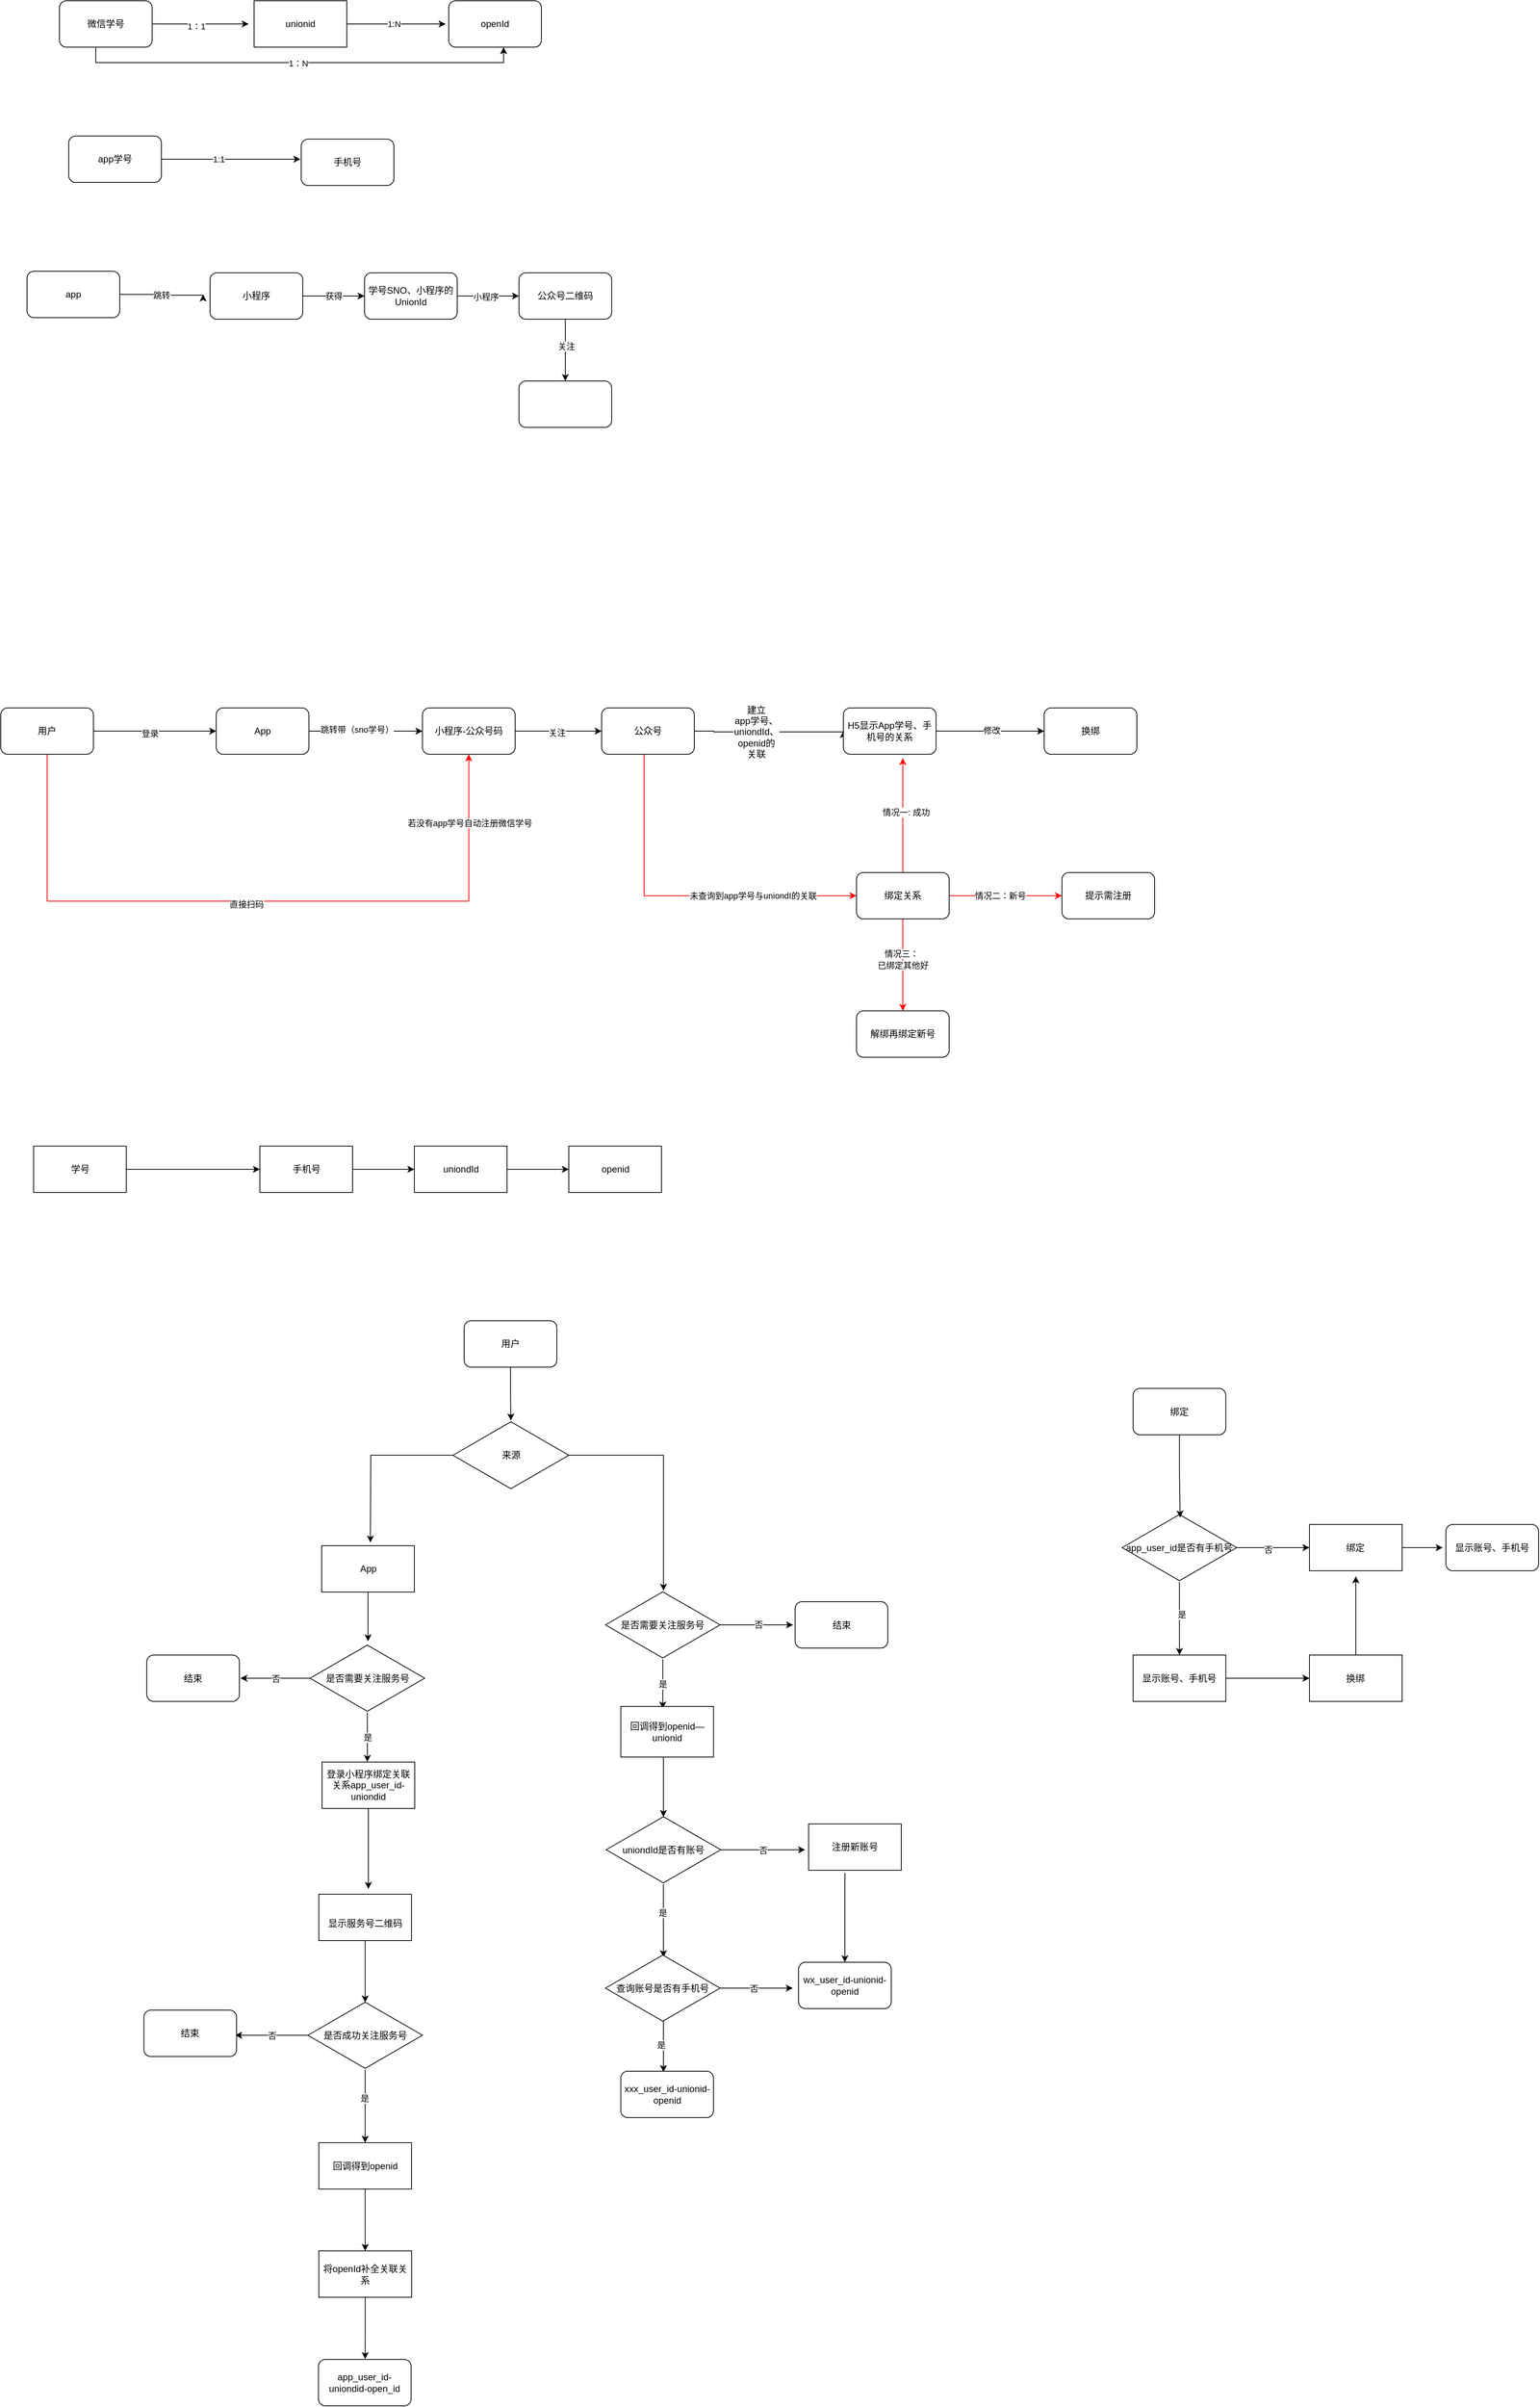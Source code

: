 <mxfile version="24.4.9" type="github">
  <diagram name="第 1 页" id="so2a-fZOwkQ3VGi0FD7v">
    <mxGraphModel dx="1647" dy="1293" grid="0" gridSize="10" guides="1" tooltips="1" connect="1" arrows="1" fold="1" page="0" pageScale="1" pageWidth="827" pageHeight="1169" math="0" shadow="0">
      <root>
        <mxCell id="0" />
        <mxCell id="1" parent="0" />
        <mxCell id="1Soqwje3NpvlHoM93TKd-3" value="跳转" style="edgeStyle=orthogonalEdgeStyle;rounded=0;orthogonalLoop=1;jettySize=auto;html=1;" parent="1" source="1Soqwje3NpvlHoM93TKd-1" edge="1">
          <mxGeometry relative="1" as="geometry">
            <mxPoint x="268" y="200" as="targetPoint" />
            <Array as="points">
              <mxPoint x="208" y="200" />
              <mxPoint x="208" y="201" />
            </Array>
          </mxGeometry>
        </mxCell>
        <mxCell id="1Soqwje3NpvlHoM93TKd-1" value="app" style="rounded=1;whiteSpace=wrap;html=1;" parent="1" vertex="1">
          <mxGeometry x="40" y="170" width="120" height="60" as="geometry" />
        </mxCell>
        <mxCell id="1Soqwje3NpvlHoM93TKd-5" value="获得" style="edgeStyle=orthogonalEdgeStyle;rounded=0;orthogonalLoop=1;jettySize=auto;html=1;" parent="1" source="1Soqwje3NpvlHoM93TKd-2" target="1Soqwje3NpvlHoM93TKd-4" edge="1">
          <mxGeometry relative="1" as="geometry" />
        </mxCell>
        <mxCell id="1Soqwje3NpvlHoM93TKd-2" value="小程序" style="rounded=1;whiteSpace=wrap;html=1;" parent="1" vertex="1">
          <mxGeometry x="277" y="172" width="120" height="60" as="geometry" />
        </mxCell>
        <mxCell id="1Soqwje3NpvlHoM93TKd-7" value="" style="edgeStyle=orthogonalEdgeStyle;rounded=0;orthogonalLoop=1;jettySize=auto;html=1;" parent="1" source="1Soqwje3NpvlHoM93TKd-4" target="1Soqwje3NpvlHoM93TKd-6" edge="1">
          <mxGeometry relative="1" as="geometry" />
        </mxCell>
        <mxCell id="1Soqwje3NpvlHoM93TKd-8" value="小程序" style="edgeLabel;html=1;align=center;verticalAlign=middle;resizable=0;points=[];" parent="1Soqwje3NpvlHoM93TKd-7" vertex="1" connectable="0">
          <mxGeometry x="-0.075" y="-1" relative="1" as="geometry">
            <mxPoint as="offset" />
          </mxGeometry>
        </mxCell>
        <mxCell id="1Soqwje3NpvlHoM93TKd-4" value="学号SNO、小程序的UnionId" style="whiteSpace=wrap;html=1;rounded=1;" parent="1" vertex="1">
          <mxGeometry x="477" y="172" width="120" height="60" as="geometry" />
        </mxCell>
        <mxCell id="1Soqwje3NpvlHoM93TKd-10" value="" style="edgeStyle=orthogonalEdgeStyle;rounded=0;orthogonalLoop=1;jettySize=auto;html=1;" parent="1" source="1Soqwje3NpvlHoM93TKd-6" target="1Soqwje3NpvlHoM93TKd-9" edge="1">
          <mxGeometry relative="1" as="geometry" />
        </mxCell>
        <mxCell id="1Soqwje3NpvlHoM93TKd-11" value="关注" style="edgeLabel;html=1;align=center;verticalAlign=middle;resizable=0;points=[];" parent="1Soqwje3NpvlHoM93TKd-10" vertex="1" connectable="0">
          <mxGeometry x="-0.125" y="1" relative="1" as="geometry">
            <mxPoint as="offset" />
          </mxGeometry>
        </mxCell>
        <mxCell id="1Soqwje3NpvlHoM93TKd-6" value="公众号二维码" style="whiteSpace=wrap;html=1;rounded=1;" parent="1" vertex="1">
          <mxGeometry x="677" y="172" width="120" height="60" as="geometry" />
        </mxCell>
        <mxCell id="1Soqwje3NpvlHoM93TKd-9" value="" style="whiteSpace=wrap;html=1;rounded=1;" parent="1" vertex="1">
          <mxGeometry x="677" y="312" width="120" height="60" as="geometry" />
        </mxCell>
        <mxCell id="1Soqwje3NpvlHoM93TKd-15" style="edgeStyle=orthogonalEdgeStyle;rounded=0;orthogonalLoop=1;jettySize=auto;html=1;" parent="1" source="1Soqwje3NpvlHoM93TKd-12" edge="1">
          <mxGeometry relative="1" as="geometry">
            <mxPoint x="327" y="-150" as="targetPoint" />
          </mxGeometry>
        </mxCell>
        <mxCell id="1Soqwje3NpvlHoM93TKd-16" value="1：1" style="edgeLabel;html=1;align=center;verticalAlign=middle;resizable=0;points=[];" parent="1Soqwje3NpvlHoM93TKd-15" vertex="1" connectable="0">
          <mxGeometry x="-0.092" y="-3" relative="1" as="geometry">
            <mxPoint as="offset" />
          </mxGeometry>
        </mxCell>
        <mxCell id="1Soqwje3NpvlHoM93TKd-12" value="微信学号" style="rounded=1;whiteSpace=wrap;html=1;" parent="1" vertex="1">
          <mxGeometry x="82" y="-180" width="120" height="60" as="geometry" />
        </mxCell>
        <mxCell id="1Soqwje3NpvlHoM93TKd-17" style="edgeStyle=orthogonalEdgeStyle;rounded=0;orthogonalLoop=1;jettySize=auto;html=1;" parent="1" source="1Soqwje3NpvlHoM93TKd-13" edge="1">
          <mxGeometry relative="1" as="geometry">
            <mxPoint x="582" y="-150" as="targetPoint" />
          </mxGeometry>
        </mxCell>
        <mxCell id="1Soqwje3NpvlHoM93TKd-18" value="1:N" style="edgeLabel;html=1;align=center;verticalAlign=middle;resizable=0;points=[];" parent="1Soqwje3NpvlHoM93TKd-17" vertex="1" connectable="0">
          <mxGeometry x="-0.051" relative="1" as="geometry">
            <mxPoint as="offset" />
          </mxGeometry>
        </mxCell>
        <mxCell id="1Soqwje3NpvlHoM93TKd-13" value="unionid" style="rounded=0;whiteSpace=wrap;html=1;" parent="1" vertex="1">
          <mxGeometry x="334" y="-180" width="120" height="60" as="geometry" />
        </mxCell>
        <mxCell id="1Soqwje3NpvlHoM93TKd-14" value="openId" style="rounded=1;whiteSpace=wrap;html=1;" parent="1" vertex="1">
          <mxGeometry x="586" y="-180" width="120" height="60" as="geometry" />
        </mxCell>
        <mxCell id="1Soqwje3NpvlHoM93TKd-19" style="edgeStyle=orthogonalEdgeStyle;rounded=0;orthogonalLoop=1;jettySize=auto;html=1;entryX=0.592;entryY=1;entryDx=0;entryDy=0;entryPerimeter=0;" parent="1" source="1Soqwje3NpvlHoM93TKd-12" target="1Soqwje3NpvlHoM93TKd-14" edge="1">
          <mxGeometry relative="1" as="geometry">
            <Array as="points">
              <mxPoint x="129" y="-100" />
              <mxPoint x="657" y="-100" />
            </Array>
          </mxGeometry>
        </mxCell>
        <mxCell id="1Soqwje3NpvlHoM93TKd-20" value="1：N" style="edgeLabel;html=1;align=center;verticalAlign=middle;resizable=0;points=[];" parent="1Soqwje3NpvlHoM93TKd-19" vertex="1" connectable="0">
          <mxGeometry x="-0.007" y="-1" relative="1" as="geometry">
            <mxPoint as="offset" />
          </mxGeometry>
        </mxCell>
        <mxCell id="1Soqwje3NpvlHoM93TKd-22" style="edgeStyle=orthogonalEdgeStyle;rounded=0;orthogonalLoop=1;jettySize=auto;html=1;" parent="1" source="1Soqwje3NpvlHoM93TKd-21" edge="1">
          <mxGeometry relative="1" as="geometry">
            <mxPoint x="394" y="25" as="targetPoint" />
          </mxGeometry>
        </mxCell>
        <mxCell id="1Soqwje3NpvlHoM93TKd-24" value="1:1" style="edgeLabel;html=1;align=center;verticalAlign=middle;resizable=0;points=[];" parent="1Soqwje3NpvlHoM93TKd-22" vertex="1" connectable="0">
          <mxGeometry x="-0.18" relative="1" as="geometry">
            <mxPoint as="offset" />
          </mxGeometry>
        </mxCell>
        <mxCell id="1Soqwje3NpvlHoM93TKd-21" value="app学号" style="rounded=1;whiteSpace=wrap;html=1;" parent="1" vertex="1">
          <mxGeometry x="94" y="-5" width="120" height="60" as="geometry" />
        </mxCell>
        <mxCell id="1Soqwje3NpvlHoM93TKd-23" value="手机号" style="rounded=1;whiteSpace=wrap;html=1;" parent="1" vertex="1">
          <mxGeometry x="395" y="-1" width="120" height="60" as="geometry" />
        </mxCell>
        <mxCell id="eFi9s5QGdC3UwhBrHFLH-6" style="edgeStyle=orthogonalEdgeStyle;rounded=0;orthogonalLoop=1;jettySize=auto;html=1;entryX=0;entryY=0.5;entryDx=0;entryDy=0;" parent="1" source="eFi9s5QGdC3UwhBrHFLH-1" target="eFi9s5QGdC3UwhBrHFLH-4" edge="1">
          <mxGeometry relative="1" as="geometry" />
        </mxCell>
        <mxCell id="eFi9s5QGdC3UwhBrHFLH-7" value="登录" style="edgeLabel;html=1;align=center;verticalAlign=middle;resizable=0;points=[];" parent="eFi9s5QGdC3UwhBrHFLH-6" vertex="1" connectable="0">
          <mxGeometry x="-0.082" y="-2" relative="1" as="geometry">
            <mxPoint y="1" as="offset" />
          </mxGeometry>
        </mxCell>
        <mxCell id="eFi9s5QGdC3UwhBrHFLH-18" style="edgeStyle=orthogonalEdgeStyle;rounded=0;orthogonalLoop=1;jettySize=auto;html=1;entryX=0.5;entryY=1;entryDx=0;entryDy=0;fillColor=#FF8000;strokeColor=#FF0000;" parent="1" source="eFi9s5QGdC3UwhBrHFLH-1" target="eFi9s5QGdC3UwhBrHFLH-8" edge="1">
          <mxGeometry relative="1" as="geometry">
            <Array as="points">
              <mxPoint x="66" y="985" />
              <mxPoint x="612" y="985" />
            </Array>
          </mxGeometry>
        </mxCell>
        <mxCell id="eFi9s5QGdC3UwhBrHFLH-19" value="直接扫码" style="edgeLabel;html=1;align=center;verticalAlign=middle;resizable=0;points=[];" parent="eFi9s5QGdC3UwhBrHFLH-18" vertex="1" connectable="0">
          <mxGeometry x="-0.031" y="-4" relative="1" as="geometry">
            <mxPoint x="-1" as="offset" />
          </mxGeometry>
        </mxCell>
        <mxCell id="eFi9s5QGdC3UwhBrHFLH-37" value="若没有app学号自动注册微信学号" style="edgeLabel;html=1;align=center;verticalAlign=middle;resizable=0;points=[];" parent="eFi9s5QGdC3UwhBrHFLH-18" vertex="1" connectable="0">
          <mxGeometry x="0.809" y="-1" relative="1" as="geometry">
            <mxPoint as="offset" />
          </mxGeometry>
        </mxCell>
        <mxCell id="eFi9s5QGdC3UwhBrHFLH-1" value="用户" style="rounded=1;whiteSpace=wrap;html=1;" parent="1" vertex="1">
          <mxGeometry x="6" y="735" width="120" height="60" as="geometry" />
        </mxCell>
        <mxCell id="eFi9s5QGdC3UwhBrHFLH-9" value="" style="edgeStyle=orthogonalEdgeStyle;rounded=0;orthogonalLoop=1;jettySize=auto;html=1;" parent="1" source="eFi9s5QGdC3UwhBrHFLH-4" target="eFi9s5QGdC3UwhBrHFLH-8" edge="1">
          <mxGeometry relative="1" as="geometry" />
        </mxCell>
        <mxCell id="eFi9s5QGdC3UwhBrHFLH-10" value="跳转带（sno学号）" style="edgeLabel;html=1;align=center;verticalAlign=middle;resizable=0;points=[];" parent="eFi9s5QGdC3UwhBrHFLH-9" vertex="1" connectable="0">
          <mxGeometry x="-0.157" y="3" relative="1" as="geometry">
            <mxPoint y="1" as="offset" />
          </mxGeometry>
        </mxCell>
        <mxCell id="eFi9s5QGdC3UwhBrHFLH-4" value="App" style="rounded=1;whiteSpace=wrap;html=1;" parent="1" vertex="1">
          <mxGeometry x="285" y="735" width="120" height="60" as="geometry" />
        </mxCell>
        <mxCell id="eFi9s5QGdC3UwhBrHFLH-14" value="" style="edgeStyle=orthogonalEdgeStyle;rounded=0;orthogonalLoop=1;jettySize=auto;html=1;entryX=0;entryY=0.5;entryDx=0;entryDy=0;" parent="1" source="eFi9s5QGdC3UwhBrHFLH-5" target="eFi9s5QGdC3UwhBrHFLH-15" edge="1">
          <mxGeometry relative="1" as="geometry">
            <mxPoint x="984" y="765" as="targetPoint" />
            <Array as="points">
              <mxPoint x="929" y="765" />
              <mxPoint x="929" y="766" />
            </Array>
          </mxGeometry>
        </mxCell>
        <mxCell id="eFi9s5QGdC3UwhBrHFLH-17" value="&lt;span style=&quot;font-size: 12px; text-wrap: wrap;&quot;&gt;建立&lt;br&gt;app学号、&lt;br&gt;uniondId、&lt;br&gt;openid的关联&lt;/span&gt;" style="edgeLabel;html=1;align=center;verticalAlign=middle;resizable=0;points=[];" parent="eFi9s5QGdC3UwhBrHFLH-14" vertex="1" connectable="0">
          <mxGeometry x="-0.175" relative="1" as="geometry">
            <mxPoint as="offset" />
          </mxGeometry>
        </mxCell>
        <mxCell id="eFi9s5QGdC3UwhBrHFLH-23" style="edgeStyle=orthogonalEdgeStyle;rounded=0;orthogonalLoop=1;jettySize=auto;html=1;entryX=0;entryY=0.5;entryDx=0;entryDy=0;strokeColor=#FF0000;" parent="1" source="eFi9s5QGdC3UwhBrHFLH-5" target="eFi9s5QGdC3UwhBrHFLH-25" edge="1">
          <mxGeometry relative="1" as="geometry">
            <mxPoint x="844" y="1008" as="targetPoint" />
            <Array as="points">
              <mxPoint x="839" y="978" />
            </Array>
          </mxGeometry>
        </mxCell>
        <mxCell id="eFi9s5QGdC3UwhBrHFLH-27" value="未查询到app学号与uniondI的关联" style="edgeLabel;html=1;align=center;verticalAlign=middle;resizable=0;points=[];" parent="eFi9s5QGdC3UwhBrHFLH-23" vertex="1" connectable="0">
          <mxGeometry x="0.231" y="1" relative="1" as="geometry">
            <mxPoint x="42" y="1" as="offset" />
          </mxGeometry>
        </mxCell>
        <mxCell id="eFi9s5QGdC3UwhBrHFLH-5" value="公众号" style="rounded=1;whiteSpace=wrap;html=1;" parent="1" vertex="1">
          <mxGeometry x="784" y="735" width="120" height="60" as="geometry" />
        </mxCell>
        <mxCell id="eFi9s5QGdC3UwhBrHFLH-11" value="" style="edgeStyle=orthogonalEdgeStyle;rounded=0;orthogonalLoop=1;jettySize=auto;html=1;" parent="1" source="eFi9s5QGdC3UwhBrHFLH-8" target="eFi9s5QGdC3UwhBrHFLH-5" edge="1">
          <mxGeometry relative="1" as="geometry" />
        </mxCell>
        <mxCell id="eFi9s5QGdC3UwhBrHFLH-12" value="关注" style="edgeLabel;html=1;align=center;verticalAlign=middle;resizable=0;points=[];" parent="eFi9s5QGdC3UwhBrHFLH-11" vertex="1" connectable="0">
          <mxGeometry x="-0.036" y="-1" relative="1" as="geometry">
            <mxPoint y="1" as="offset" />
          </mxGeometry>
        </mxCell>
        <mxCell id="eFi9s5QGdC3UwhBrHFLH-8" value="小程序-公众号码" style="rounded=1;whiteSpace=wrap;html=1;" parent="1" vertex="1">
          <mxGeometry x="552" y="735" width="120" height="60" as="geometry" />
        </mxCell>
        <mxCell id="eFi9s5QGdC3UwhBrHFLH-21" value="" style="edgeStyle=orthogonalEdgeStyle;rounded=0;orthogonalLoop=1;jettySize=auto;html=1;" parent="1" source="eFi9s5QGdC3UwhBrHFLH-15" target="eFi9s5QGdC3UwhBrHFLH-20" edge="1">
          <mxGeometry relative="1" as="geometry" />
        </mxCell>
        <mxCell id="eFi9s5QGdC3UwhBrHFLH-22" value="修改" style="edgeLabel;html=1;align=center;verticalAlign=middle;resizable=0;points=[];" parent="eFi9s5QGdC3UwhBrHFLH-21" vertex="1" connectable="0">
          <mxGeometry x="0.024" y="1" relative="1" as="geometry">
            <mxPoint as="offset" />
          </mxGeometry>
        </mxCell>
        <mxCell id="eFi9s5QGdC3UwhBrHFLH-15" value="H5显示App学号、手机号的关系" style="whiteSpace=wrap;html=1;rounded=1;" parent="1" vertex="1">
          <mxGeometry x="1097" y="735" width="120" height="60" as="geometry" />
        </mxCell>
        <mxCell id="eFi9s5QGdC3UwhBrHFLH-20" value="换绑" style="whiteSpace=wrap;html=1;rounded=1;" parent="1" vertex="1">
          <mxGeometry x="1357" y="735" width="120" height="60" as="geometry" />
        </mxCell>
        <mxCell id="eFi9s5QGdC3UwhBrHFLH-28" style="edgeStyle=orthogonalEdgeStyle;rounded=0;orthogonalLoop=1;jettySize=auto;html=1;strokeColor=#FF0000;" parent="1" source="eFi9s5QGdC3UwhBrHFLH-25" edge="1">
          <mxGeometry relative="1" as="geometry">
            <mxPoint x="1174" y="799.895" as="targetPoint" />
          </mxGeometry>
        </mxCell>
        <mxCell id="eFi9s5QGdC3UwhBrHFLH-32" value="情况一: 成功" style="edgeLabel;html=1;align=center;verticalAlign=middle;resizable=0;points=[];" parent="eFi9s5QGdC3UwhBrHFLH-28" vertex="1" connectable="0">
          <mxGeometry x="0.044" y="-3" relative="1" as="geometry">
            <mxPoint y="-1" as="offset" />
          </mxGeometry>
        </mxCell>
        <mxCell id="eFi9s5QGdC3UwhBrHFLH-30" value="" style="edgeStyle=orthogonalEdgeStyle;rounded=0;orthogonalLoop=1;jettySize=auto;html=1;strokeColor=#FF0000;" parent="1" source="eFi9s5QGdC3UwhBrHFLH-25" target="eFi9s5QGdC3UwhBrHFLH-29" edge="1">
          <mxGeometry relative="1" as="geometry" />
        </mxCell>
        <mxCell id="eFi9s5QGdC3UwhBrHFLH-31" value="情况二：新号" style="edgeLabel;html=1;align=center;verticalAlign=middle;resizable=0;points=[];" parent="eFi9s5QGdC3UwhBrHFLH-30" vertex="1" connectable="0">
          <mxGeometry x="-0.088" relative="1" as="geometry">
            <mxPoint x="-1" as="offset" />
          </mxGeometry>
        </mxCell>
        <mxCell id="eFi9s5QGdC3UwhBrHFLH-34" value="已绑定其他好" style="edgeStyle=orthogonalEdgeStyle;rounded=0;orthogonalLoop=1;jettySize=auto;html=1;strokeColor=#FF0000;" parent="1" source="eFi9s5QGdC3UwhBrHFLH-25" target="eFi9s5QGdC3UwhBrHFLH-33" edge="1">
          <mxGeometry relative="1" as="geometry" />
        </mxCell>
        <mxCell id="eFi9s5QGdC3UwhBrHFLH-36" value="情况三：" style="edgeLabel;html=1;align=center;verticalAlign=middle;resizable=0;points=[];" parent="eFi9s5QGdC3UwhBrHFLH-34" vertex="1" connectable="0">
          <mxGeometry x="-0.252" y="-2" relative="1" as="geometry">
            <mxPoint as="offset" />
          </mxGeometry>
        </mxCell>
        <mxCell id="eFi9s5QGdC3UwhBrHFLH-25" value="绑定关系" style="rounded=1;whiteSpace=wrap;html=1;" parent="1" vertex="1">
          <mxGeometry x="1114" y="948" width="120" height="60" as="geometry" />
        </mxCell>
        <mxCell id="eFi9s5QGdC3UwhBrHFLH-29" value="提示需注册" style="whiteSpace=wrap;html=1;rounded=1;" parent="1" vertex="1">
          <mxGeometry x="1380" y="948" width="120" height="60" as="geometry" />
        </mxCell>
        <mxCell id="eFi9s5QGdC3UwhBrHFLH-33" value="解绑再绑定新号" style="whiteSpace=wrap;html=1;rounded=1;" parent="1" vertex="1">
          <mxGeometry x="1114" y="1127" width="120" height="60" as="geometry" />
        </mxCell>
        <mxCell id="eFi9s5QGdC3UwhBrHFLH-40" value="" style="edgeStyle=orthogonalEdgeStyle;rounded=0;orthogonalLoop=1;jettySize=auto;html=1;" parent="1" source="eFi9s5QGdC3UwhBrHFLH-38" target="eFi9s5QGdC3UwhBrHFLH-39" edge="1">
          <mxGeometry relative="1" as="geometry" />
        </mxCell>
        <mxCell id="eFi9s5QGdC3UwhBrHFLH-38" value="学号" style="whiteSpace=wrap;html=1;" parent="1" vertex="1">
          <mxGeometry x="48.5" y="1302" width="120" height="60" as="geometry" />
        </mxCell>
        <mxCell id="eFi9s5QGdC3UwhBrHFLH-42" value="" style="edgeStyle=orthogonalEdgeStyle;rounded=0;orthogonalLoop=1;jettySize=auto;html=1;" parent="1" source="eFi9s5QGdC3UwhBrHFLH-39" target="eFi9s5QGdC3UwhBrHFLH-41" edge="1">
          <mxGeometry relative="1" as="geometry" />
        </mxCell>
        <mxCell id="eFi9s5QGdC3UwhBrHFLH-39" value="手机号" style="whiteSpace=wrap;html=1;" parent="1" vertex="1">
          <mxGeometry x="341.5" y="1302" width="120" height="60" as="geometry" />
        </mxCell>
        <mxCell id="eFi9s5QGdC3UwhBrHFLH-44" value="" style="edgeStyle=orthogonalEdgeStyle;rounded=0;orthogonalLoop=1;jettySize=auto;html=1;" parent="1" source="eFi9s5QGdC3UwhBrHFLH-41" target="eFi9s5QGdC3UwhBrHFLH-43" edge="1">
          <mxGeometry relative="1" as="geometry" />
        </mxCell>
        <mxCell id="eFi9s5QGdC3UwhBrHFLH-41" value="uniondId" style="whiteSpace=wrap;html=1;" parent="1" vertex="1">
          <mxGeometry x="541.5" y="1302" width="120" height="60" as="geometry" />
        </mxCell>
        <mxCell id="eFi9s5QGdC3UwhBrHFLH-43" value="openid" style="whiteSpace=wrap;html=1;" parent="1" vertex="1">
          <mxGeometry x="741.5" y="1302" width="120" height="60" as="geometry" />
        </mxCell>
        <mxCell id="eFi9s5QGdC3UwhBrHFLH-53" style="edgeStyle=orthogonalEdgeStyle;rounded=0;orthogonalLoop=1;jettySize=auto;html=1;" parent="1" source="eFi9s5QGdC3UwhBrHFLH-51" target="eFi9s5QGdC3UwhBrHFLH-52" edge="1">
          <mxGeometry relative="1" as="geometry" />
        </mxCell>
        <mxCell id="eFi9s5QGdC3UwhBrHFLH-51" value="用户" style="rounded=1;whiteSpace=wrap;html=1;" parent="1" vertex="1">
          <mxGeometry x="606" y="1528" width="120" height="60" as="geometry" />
        </mxCell>
        <mxCell id="eFi9s5QGdC3UwhBrHFLH-58" style="edgeStyle=orthogonalEdgeStyle;rounded=0;orthogonalLoop=1;jettySize=auto;html=1;" parent="1" source="eFi9s5QGdC3UwhBrHFLH-52" edge="1">
          <mxGeometry relative="1" as="geometry">
            <mxPoint x="484.559" y="1814.894" as="targetPoint" />
          </mxGeometry>
        </mxCell>
        <mxCell id="eFi9s5QGdC3UwhBrHFLH-52" value="来源" style="html=1;whiteSpace=wrap;aspect=fixed;shape=isoRectangle;" parent="1" vertex="1">
          <mxGeometry x="591.5" y="1657" width="150" height="90" as="geometry" />
        </mxCell>
        <mxCell id="eFi9s5QGdC3UwhBrHFLH-64" style="edgeStyle=orthogonalEdgeStyle;rounded=0;orthogonalLoop=1;jettySize=auto;html=1;" parent="1" source="eFi9s5QGdC3UwhBrHFLH-55" edge="1">
          <mxGeometry relative="1" as="geometry">
            <mxPoint x="481.5" y="1942.783" as="targetPoint" />
          </mxGeometry>
        </mxCell>
        <mxCell id="eFi9s5QGdC3UwhBrHFLH-55" value="App" style="rounded=0;whiteSpace=wrap;html=1;" parent="1" vertex="1">
          <mxGeometry x="421.5" y="1819" width="120" height="60" as="geometry" />
        </mxCell>
        <mxCell id="eFi9s5QGdC3UwhBrHFLH-66" value="是" style="edgeStyle=orthogonalEdgeStyle;rounded=0;orthogonalLoop=1;jettySize=auto;html=1;" parent="1" source="eFi9s5QGdC3UwhBrHFLH-63" edge="1">
          <mxGeometry relative="1" as="geometry">
            <mxPoint x="480.665" y="2098.783" as="targetPoint" />
            <Array as="points">
              <mxPoint x="481" y="2054" />
              <mxPoint x="481" y="2054" />
            </Array>
          </mxGeometry>
        </mxCell>
        <mxCell id="eFi9s5QGdC3UwhBrHFLH-69" value="否" style="edgeStyle=orthogonalEdgeStyle;rounded=0;orthogonalLoop=1;jettySize=auto;html=1;" parent="1" source="eFi9s5QGdC3UwhBrHFLH-63" edge="1">
          <mxGeometry relative="1" as="geometry">
            <mxPoint x="316.337" y="1990.5" as="targetPoint" />
            <Array as="points">
              <mxPoint x="361" y="1991" />
              <mxPoint x="361" y="1991" />
            </Array>
          </mxGeometry>
        </mxCell>
        <mxCell id="eFi9s5QGdC3UwhBrHFLH-63" value="是否需要关注服务号" style="html=1;whiteSpace=wrap;aspect=fixed;shape=isoRectangle;" parent="1" vertex="1">
          <mxGeometry x="406.5" y="1946" width="148.33" height="89" as="geometry" />
        </mxCell>
        <mxCell id="eFi9s5QGdC3UwhBrHFLH-72" value="" style="edgeStyle=orthogonalEdgeStyle;rounded=0;orthogonalLoop=1;jettySize=auto;html=1;" parent="1" source="eFi9s5QGdC3UwhBrHFLH-65" edge="1">
          <mxGeometry relative="1" as="geometry">
            <mxPoint x="477.83" y="2410" as="targetPoint" />
          </mxGeometry>
        </mxCell>
        <mxCell id="eFi9s5QGdC3UwhBrHFLH-65" value="&lt;br&gt;显示服务号二维码" style="rounded=0;whiteSpace=wrap;html=1;" parent="1" vertex="1">
          <mxGeometry x="417.83" y="2270" width="120" height="60" as="geometry" />
        </mxCell>
        <mxCell id="eFi9s5QGdC3UwhBrHFLH-70" value="结束" style="rounded=1;whiteSpace=wrap;html=1;" parent="1" vertex="1">
          <mxGeometry x="195" y="1960.5" width="120" height="60" as="geometry" />
        </mxCell>
        <mxCell id="eFi9s5QGdC3UwhBrHFLH-75" value="" style="edgeStyle=orthogonalEdgeStyle;rounded=0;orthogonalLoop=1;jettySize=auto;html=1;" parent="1" source="eFi9s5QGdC3UwhBrHFLH-73" target="eFi9s5QGdC3UwhBrHFLH-74" edge="1">
          <mxGeometry relative="1" as="geometry" />
        </mxCell>
        <mxCell id="eFi9s5QGdC3UwhBrHFLH-79" value="是" style="edgeLabel;html=1;align=center;verticalAlign=middle;resizable=0;points=[];" parent="eFi9s5QGdC3UwhBrHFLH-75" vertex="1" connectable="0">
          <mxGeometry x="-0.224" y="3" relative="1" as="geometry">
            <mxPoint x="-4" as="offset" />
          </mxGeometry>
        </mxCell>
        <mxCell id="eFi9s5QGdC3UwhBrHFLH-77" value="否" style="edgeStyle=orthogonalEdgeStyle;rounded=0;orthogonalLoop=1;jettySize=auto;html=1;" parent="1" source="eFi9s5QGdC3UwhBrHFLH-73" edge="1">
          <mxGeometry relative="1" as="geometry">
            <mxPoint x="309.505" y="2452.5" as="targetPoint" />
          </mxGeometry>
        </mxCell>
        <mxCell id="eFi9s5QGdC3UwhBrHFLH-73" value="是否成功关注服务号" style="html=1;whiteSpace=wrap;aspect=fixed;shape=isoRectangle;" parent="1" vertex="1">
          <mxGeometry x="403.67" y="2408" width="148.33" height="89" as="geometry" />
        </mxCell>
        <mxCell id="eFi9s5QGdC3UwhBrHFLH-81" value="" style="edgeStyle=orthogonalEdgeStyle;rounded=0;orthogonalLoop=1;jettySize=auto;html=1;" parent="1" source="eFi9s5QGdC3UwhBrHFLH-74" target="eFi9s5QGdC3UwhBrHFLH-80" edge="1">
          <mxGeometry relative="1" as="geometry" />
        </mxCell>
        <mxCell id="eFi9s5QGdC3UwhBrHFLH-74" value="回调得到openid" style="whiteSpace=wrap;html=1;" parent="1" vertex="1">
          <mxGeometry x="417.835" y="2591.5" width="120" height="60" as="geometry" />
        </mxCell>
        <mxCell id="eFi9s5QGdC3UwhBrHFLH-78" value="结束" style="rounded=1;whiteSpace=wrap;html=1;" parent="1" vertex="1">
          <mxGeometry x="191.33" y="2420" width="120" height="60" as="geometry" />
        </mxCell>
        <mxCell id="eFi9s5QGdC3UwhBrHFLH-84" value="" style="edgeStyle=orthogonalEdgeStyle;rounded=0;orthogonalLoop=1;jettySize=auto;html=1;" parent="1" source="eFi9s5QGdC3UwhBrHFLH-80" edge="1">
          <mxGeometry relative="1" as="geometry">
            <mxPoint x="477.835" y="2871.5" as="targetPoint" />
          </mxGeometry>
        </mxCell>
        <mxCell id="eFi9s5QGdC3UwhBrHFLH-80" value="将openId补全关联关系" style="whiteSpace=wrap;html=1;" parent="1" vertex="1">
          <mxGeometry x="417.84" y="2731.5" width="120.17" height="60" as="geometry" />
        </mxCell>
        <mxCell id="eFi9s5QGdC3UwhBrHFLH-87" value="app_user_id-uniondid-open_id" style="rounded=1;whiteSpace=wrap;html=1;" parent="1" vertex="1">
          <mxGeometry x="417.33" y="2872" width="120" height="60" as="geometry" />
        </mxCell>
        <mxCell id="eFi9s5QGdC3UwhBrHFLH-93" value="是" style="edgeStyle=orthogonalEdgeStyle;rounded=0;orthogonalLoop=1;jettySize=auto;html=1;" parent="1" source="eFi9s5QGdC3UwhBrHFLH-95" edge="1">
          <mxGeometry relative="1" as="geometry">
            <mxPoint x="863.165" y="2029.783" as="targetPoint" />
            <Array as="points">
              <mxPoint x="863.5" y="1985" />
              <mxPoint x="863.5" y="1985" />
            </Array>
          </mxGeometry>
        </mxCell>
        <mxCell id="eFi9s5QGdC3UwhBrHFLH-105" style="edgeStyle=orthogonalEdgeStyle;rounded=0;orthogonalLoop=1;jettySize=auto;html=1;" parent="1" source="eFi9s5QGdC3UwhBrHFLH-95" edge="1">
          <mxGeometry relative="1" as="geometry">
            <mxPoint x="1031.886" y="1921.5" as="targetPoint" />
          </mxGeometry>
        </mxCell>
        <mxCell id="eFi9s5QGdC3UwhBrHFLH-106" value="否" style="edgeLabel;html=1;align=center;verticalAlign=middle;resizable=0;points=[];" parent="eFi9s5QGdC3UwhBrHFLH-105" vertex="1" connectable="0">
          <mxGeometry x="0.054" y="1" relative="1" as="geometry">
            <mxPoint as="offset" />
          </mxGeometry>
        </mxCell>
        <mxCell id="eFi9s5QGdC3UwhBrHFLH-95" value="是否需要关注服务号" style="html=1;whiteSpace=wrap;aspect=fixed;shape=isoRectangle;" parent="1" vertex="1">
          <mxGeometry x="789" y="1877" width="148.33" height="89" as="geometry" />
        </mxCell>
        <mxCell id="eFi9s5QGdC3UwhBrHFLH-96" value="" style="edgeStyle=orthogonalEdgeStyle;rounded=0;orthogonalLoop=1;jettySize=auto;html=1;" parent="1" edge="1">
          <mxGeometry relative="1" as="geometry">
            <mxPoint x="864" y="2170" as="targetPoint" />
            <mxPoint x="864" y="2090" as="sourcePoint" />
          </mxGeometry>
        </mxCell>
        <mxCell id="eFi9s5QGdC3UwhBrHFLH-98" value="结束" style="rounded=1;whiteSpace=wrap;html=1;" parent="1" vertex="1">
          <mxGeometry x="1034.5" y="1891.5" width="120" height="60" as="geometry" />
        </mxCell>
        <mxCell id="eFi9s5QGdC3UwhBrHFLH-99" value="" style="edgeStyle=orthogonalEdgeStyle;rounded=0;orthogonalLoop=1;jettySize=auto;html=1;" parent="1" source="eFi9s5QGdC3UwhBrHFLH-102" edge="1">
          <mxGeometry relative="1" as="geometry">
            <mxPoint x="864" y="2351.5" as="targetPoint" />
          </mxGeometry>
        </mxCell>
        <mxCell id="eFi9s5QGdC3UwhBrHFLH-100" value="是" style="edgeLabel;html=1;align=center;verticalAlign=middle;resizable=0;points=[];" parent="eFi9s5QGdC3UwhBrHFLH-99" vertex="1" connectable="0">
          <mxGeometry x="-0.224" y="3" relative="1" as="geometry">
            <mxPoint x="-4" as="offset" />
          </mxGeometry>
        </mxCell>
        <mxCell id="eFi9s5QGdC3UwhBrHFLH-107" value="否" style="edgeStyle=orthogonalEdgeStyle;rounded=0;orthogonalLoop=1;jettySize=auto;html=1;entryX=0;entryY=0.5;entryDx=0;entryDy=0;" parent="1" source="eFi9s5QGdC3UwhBrHFLH-102" edge="1">
          <mxGeometry relative="1" as="geometry">
            <mxPoint x="1047.5" y="2212.5" as="targetPoint" />
          </mxGeometry>
        </mxCell>
        <mxCell id="eFi9s5QGdC3UwhBrHFLH-102" value="uniondId是否有账号" style="html=1;whiteSpace=wrap;aspect=fixed;shape=isoRectangle;" parent="1" vertex="1">
          <mxGeometry x="789.84" y="2168" width="148.33" height="89" as="geometry" />
        </mxCell>
        <mxCell id="eFi9s5QGdC3UwhBrHFLH-110" style="edgeStyle=orthogonalEdgeStyle;rounded=0;orthogonalLoop=1;jettySize=auto;html=1;" parent="1" edge="1">
          <mxGeometry relative="1" as="geometry">
            <mxPoint x="864.005" y="2500.071" as="targetPoint" />
            <mxPoint x="864" y="2411.5" as="sourcePoint" />
          </mxGeometry>
        </mxCell>
        <mxCell id="UdJub12H227SVvU6hEi2-13" value="是" style="edgeLabel;html=1;align=center;verticalAlign=middle;resizable=0;points=[];" vertex="1" connectable="0" parent="eFi9s5QGdC3UwhBrHFLH-110">
          <mxGeometry x="0.211" y="-3" relative="1" as="geometry">
            <mxPoint as="offset" />
          </mxGeometry>
        </mxCell>
        <mxCell id="UdJub12H227SVvU6hEi2-8" value="" style="edgeStyle=orthogonalEdgeStyle;rounded=0;orthogonalLoop=1;jettySize=auto;html=1;" edge="1" parent="1" target="UdJub12H227SVvU6hEi2-7">
          <mxGeometry relative="1" as="geometry">
            <mxPoint x="1099" y="2242.5" as="sourcePoint" />
            <Array as="points">
              <mxPoint x="1099" y="2281" />
              <mxPoint x="1099" y="2281" />
            </Array>
          </mxGeometry>
        </mxCell>
        <mxCell id="eFi9s5QGdC3UwhBrHFLH-120" value="xxx_user_id-unionid-openid" style="rounded=1;whiteSpace=wrap;html=1;" parent="1" vertex="1">
          <mxGeometry x="808.83" y="2499" width="120" height="60" as="geometry" />
        </mxCell>
        <mxCell id="UdJub12H227SVvU6hEi2-2" style="edgeStyle=orthogonalEdgeStyle;rounded=0;orthogonalLoop=1;jettySize=auto;html=1;" edge="1" parent="1" source="UdJub12H227SVvU6hEi2-1">
          <mxGeometry relative="1" as="geometry">
            <mxPoint x="482" y="2263.125" as="targetPoint" />
          </mxGeometry>
        </mxCell>
        <mxCell id="UdJub12H227SVvU6hEi2-1" value="登录小程序绑定关联关系app_user_id-uniondid" style="rounded=0;whiteSpace=wrap;html=1;" vertex="1" parent="1">
          <mxGeometry x="422" y="2099" width="120" height="60" as="geometry" />
        </mxCell>
        <mxCell id="UdJub12H227SVvU6hEi2-4" style="edgeStyle=orthogonalEdgeStyle;rounded=0;orthogonalLoop=1;jettySize=auto;html=1;entryX=0.506;entryY=0.003;entryDx=0;entryDy=0;entryPerimeter=0;" edge="1" parent="1" source="eFi9s5QGdC3UwhBrHFLH-52" target="eFi9s5QGdC3UwhBrHFLH-95">
          <mxGeometry relative="1" as="geometry" />
        </mxCell>
        <mxCell id="UdJub12H227SVvU6hEi2-5" value="回调得到openid—unionid" style="whiteSpace=wrap;html=1;" vertex="1" parent="1">
          <mxGeometry x="808.83" y="2027" width="120" height="65.5" as="geometry" />
        </mxCell>
        <mxCell id="UdJub12H227SVvU6hEi2-7" value="wx_user_id-unionid-openid" style="whiteSpace=wrap;html=1;rounded=1;" vertex="1" parent="1">
          <mxGeometry x="1039" y="2358" width="120" height="60" as="geometry" />
        </mxCell>
        <mxCell id="UdJub12H227SVvU6hEi2-11" value="" style="edgeStyle=orthogonalEdgeStyle;rounded=0;orthogonalLoop=1;jettySize=auto;html=1;" edge="1" parent="1" source="UdJub12H227SVvU6hEi2-9">
          <mxGeometry relative="1" as="geometry">
            <mxPoint x="1031.495" y="2391.5" as="targetPoint" />
          </mxGeometry>
        </mxCell>
        <mxCell id="UdJub12H227SVvU6hEi2-12" value="否" style="edgeLabel;html=1;align=center;verticalAlign=middle;resizable=0;points=[];" vertex="1" connectable="0" parent="UdJub12H227SVvU6hEi2-11">
          <mxGeometry x="-0.096" relative="1" as="geometry">
            <mxPoint as="offset" />
          </mxGeometry>
        </mxCell>
        <mxCell id="UdJub12H227SVvU6hEi2-9" value="查询账号是否有手机号" style="html=1;whiteSpace=wrap;aspect=fixed;shape=isoRectangle;" vertex="1" parent="1">
          <mxGeometry x="789.0" y="2347" width="148.33" height="89" as="geometry" />
        </mxCell>
        <mxCell id="UdJub12H227SVvU6hEi2-14" value="注册新账号" style="rounded=0;whiteSpace=wrap;html=1;" vertex="1" parent="1">
          <mxGeometry x="1052" y="2179" width="120" height="60" as="geometry" />
        </mxCell>
        <mxCell id="UdJub12H227SVvU6hEi2-16" value="绑定" style="rounded=1;whiteSpace=wrap;html=1;" vertex="1" parent="1">
          <mxGeometry x="1472.16" y="1615.5" width="120" height="60" as="geometry" />
        </mxCell>
        <mxCell id="UdJub12H227SVvU6hEi2-20" value="" style="edgeStyle=orthogonalEdgeStyle;rounded=0;orthogonalLoop=1;jettySize=auto;html=1;" edge="1" parent="1" source="UdJub12H227SVvU6hEi2-17" target="UdJub12H227SVvU6hEi2-19">
          <mxGeometry relative="1" as="geometry" />
        </mxCell>
        <mxCell id="UdJub12H227SVvU6hEi2-21" value="是" style="edgeLabel;html=1;align=center;verticalAlign=middle;resizable=0;points=[];" vertex="1" connectable="0" parent="UdJub12H227SVvU6hEi2-20">
          <mxGeometry x="-0.119" y="3" relative="1" as="geometry">
            <mxPoint as="offset" />
          </mxGeometry>
        </mxCell>
        <mxCell id="UdJub12H227SVvU6hEi2-23" value="" style="edgeStyle=orthogonalEdgeStyle;rounded=0;orthogonalLoop=1;jettySize=auto;html=1;" edge="1" parent="1" source="UdJub12H227SVvU6hEi2-17" target="UdJub12H227SVvU6hEi2-22">
          <mxGeometry relative="1" as="geometry" />
        </mxCell>
        <mxCell id="UdJub12H227SVvU6hEi2-24" value="否" style="edgeLabel;html=1;align=center;verticalAlign=middle;resizable=0;points=[];" vertex="1" connectable="0" parent="UdJub12H227SVvU6hEi2-23">
          <mxGeometry x="-0.135" y="-2" relative="1" as="geometry">
            <mxPoint as="offset" />
          </mxGeometry>
        </mxCell>
        <mxCell id="UdJub12H227SVvU6hEi2-17" value="app_user_id是否有手机号" style="html=1;whiteSpace=wrap;aspect=fixed;shape=isoRectangle;" vertex="1" parent="1">
          <mxGeometry x="1458" y="1777" width="148.33" height="89" as="geometry" />
        </mxCell>
        <mxCell id="UdJub12H227SVvU6hEi2-18" style="edgeStyle=orthogonalEdgeStyle;rounded=0;orthogonalLoop=1;jettySize=auto;html=1;entryX=0.506;entryY=0.063;entryDx=0;entryDy=0;entryPerimeter=0;" edge="1" parent="1" source="UdJub12H227SVvU6hEi2-16" target="UdJub12H227SVvU6hEi2-17">
          <mxGeometry relative="1" as="geometry" />
        </mxCell>
        <mxCell id="UdJub12H227SVvU6hEi2-28" value="" style="edgeStyle=orthogonalEdgeStyle;rounded=0;orthogonalLoop=1;jettySize=auto;html=1;" edge="1" parent="1" source="UdJub12H227SVvU6hEi2-19" target="UdJub12H227SVvU6hEi2-27">
          <mxGeometry relative="1" as="geometry" />
        </mxCell>
        <mxCell id="UdJub12H227SVvU6hEi2-19" value="显示账号、手机号" style="whiteSpace=wrap;html=1;" vertex="1" parent="1">
          <mxGeometry x="1472.165" y="1960.5" width="120" height="60" as="geometry" />
        </mxCell>
        <mxCell id="UdJub12H227SVvU6hEi2-31" style="edgeStyle=orthogonalEdgeStyle;rounded=0;orthogonalLoop=1;jettySize=auto;html=1;" edge="1" parent="1" source="UdJub12H227SVvU6hEi2-22">
          <mxGeometry relative="1" as="geometry">
            <mxPoint x="1873.052" y="1821.5" as="targetPoint" />
          </mxGeometry>
        </mxCell>
        <mxCell id="UdJub12H227SVvU6hEi2-22" value="绑定" style="whiteSpace=wrap;html=1;" vertex="1" parent="1">
          <mxGeometry x="1700.495" y="1791.5" width="120" height="60" as="geometry" />
        </mxCell>
        <mxCell id="UdJub12H227SVvU6hEi2-29" style="edgeStyle=orthogonalEdgeStyle;rounded=0;orthogonalLoop=1;jettySize=auto;html=1;" edge="1" parent="1" source="UdJub12H227SVvU6hEi2-27">
          <mxGeometry relative="1" as="geometry">
            <mxPoint x="1760.495" y="1858.625" as="targetPoint" />
          </mxGeometry>
        </mxCell>
        <mxCell id="UdJub12H227SVvU6hEi2-27" value="换绑" style="whiteSpace=wrap;html=1;" vertex="1" parent="1">
          <mxGeometry x="1700.495" y="1960.5" width="120" height="60" as="geometry" />
        </mxCell>
        <mxCell id="UdJub12H227SVvU6hEi2-30" value="显示账号、手机号" style="rounded=1;whiteSpace=wrap;html=1;" vertex="1" parent="1">
          <mxGeometry x="1877.16" y="1791.5" width="120" height="60" as="geometry" />
        </mxCell>
      </root>
    </mxGraphModel>
  </diagram>
</mxfile>
